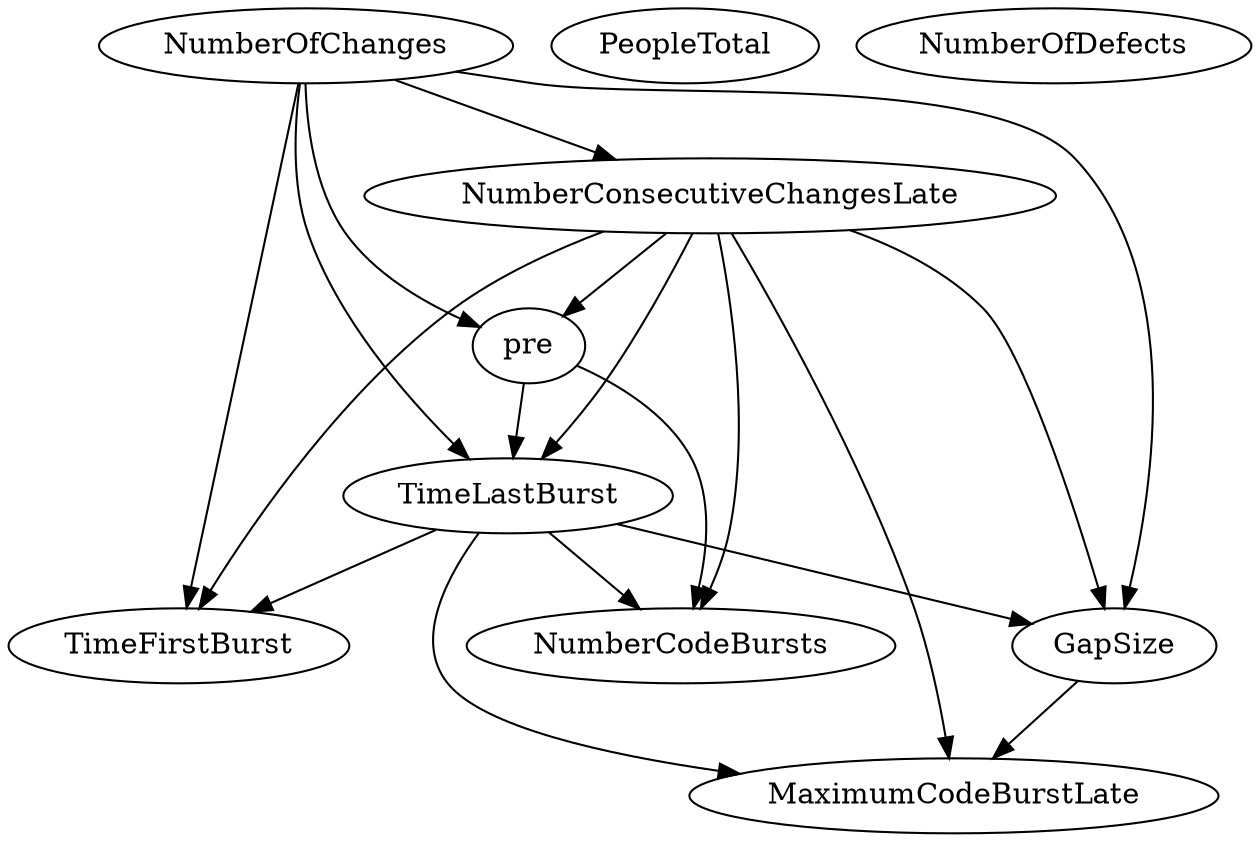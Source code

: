 digraph {
   NumberConsecutiveChangesLate;
   PeopleTotal;
   NumberOfDefects;
   pre;
   GapSize;
   MaximumCodeBurstLate;
   TimeFirstBurst;
   TimeLastBurst;
   NumberCodeBursts;
   NumberOfChanges;
   NumberConsecutiveChangesLate -> pre;
   NumberConsecutiveChangesLate -> GapSize;
   NumberConsecutiveChangesLate -> MaximumCodeBurstLate;
   NumberConsecutiveChangesLate -> TimeFirstBurst;
   NumberConsecutiveChangesLate -> TimeLastBurst;
   NumberConsecutiveChangesLate -> NumberCodeBursts;
   pre -> TimeLastBurst;
   pre -> NumberCodeBursts;
   GapSize -> MaximumCodeBurstLate;
   TimeLastBurst -> GapSize;
   TimeLastBurst -> MaximumCodeBurstLate;
   TimeLastBurst -> TimeFirstBurst;
   TimeLastBurst -> NumberCodeBursts;
   NumberOfChanges -> NumberConsecutiveChangesLate;
   NumberOfChanges -> pre;
   NumberOfChanges -> GapSize;
   NumberOfChanges -> TimeFirstBurst;
   NumberOfChanges -> TimeLastBurst;
}

